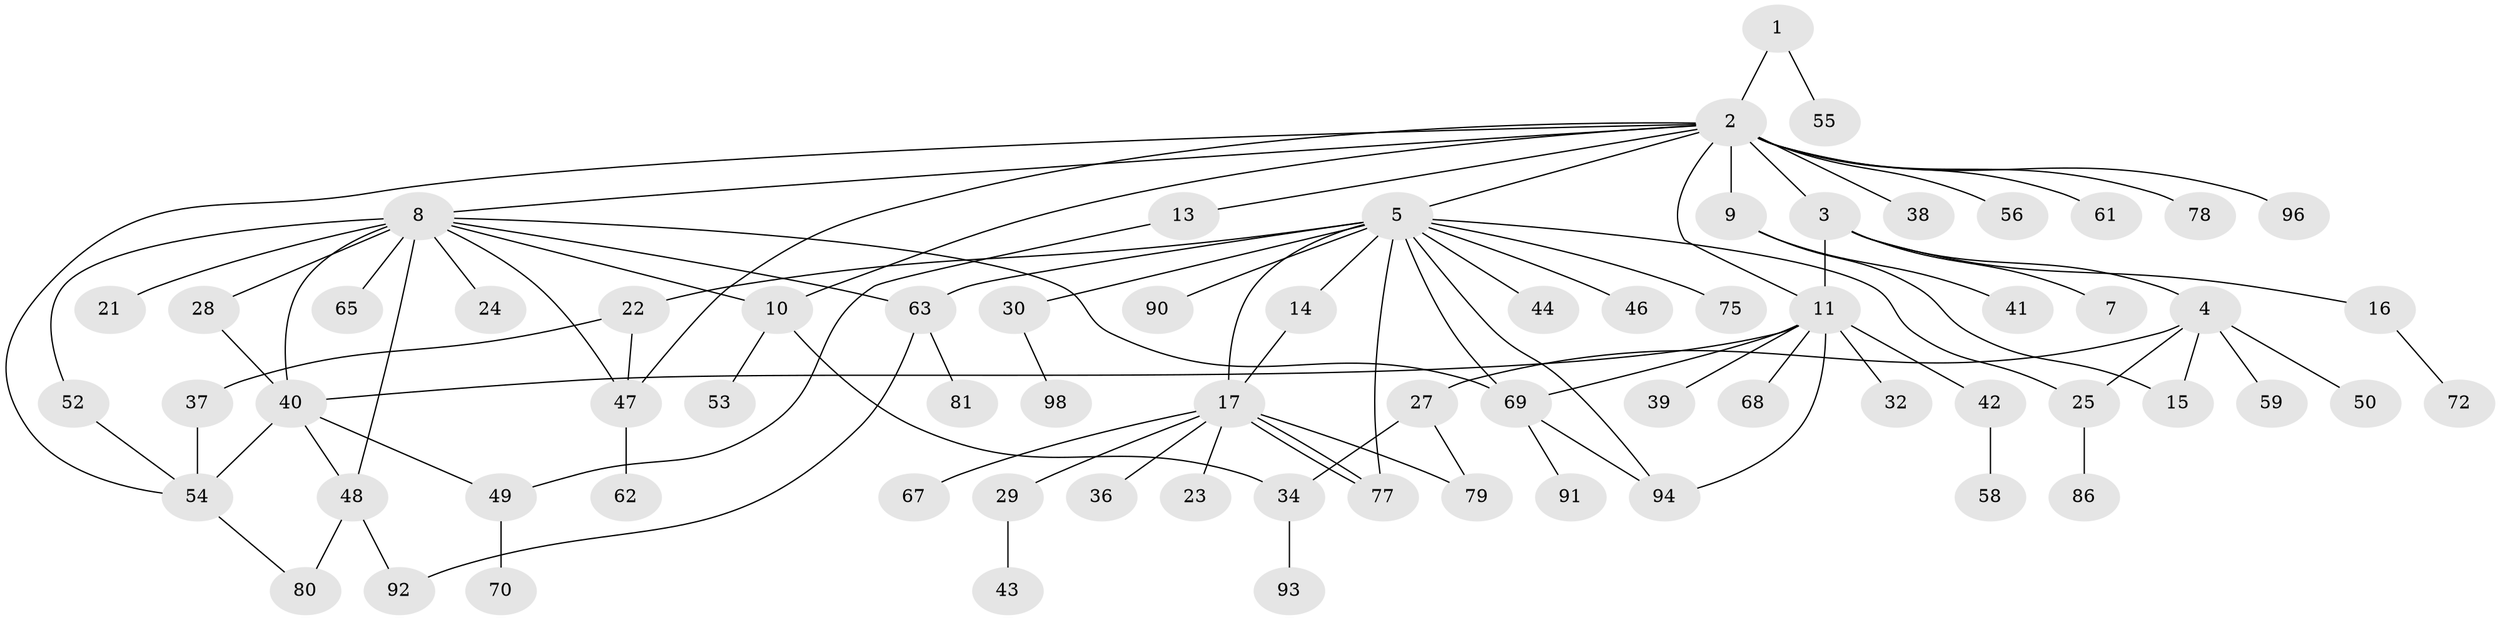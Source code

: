// original degree distribution, {2: 0.2, 14: 0.01, 6: 0.02, 5: 0.03, 15: 0.01, 3: 0.18, 1: 0.44, 11: 0.01, 4: 0.08, 8: 0.01, 7: 0.01}
// Generated by graph-tools (version 1.1) at 2025/11/02/21/25 10:11:09]
// undirected, 70 vertices, 94 edges
graph export_dot {
graph [start="1"]
  node [color=gray90,style=filled];
  1;
  2 [super="+20"];
  3 [super="+88"];
  4 [super="+6"];
  5 [super="+12"];
  7;
  8 [super="+73"];
  9 [super="+97"];
  10 [super="+35"];
  11 [super="+31"];
  13 [super="+18"];
  14;
  15 [super="+26"];
  16 [super="+19"];
  17 [super="+45"];
  21 [super="+76"];
  22 [super="+64"];
  23 [super="+60"];
  24;
  25 [super="+66"];
  27;
  28;
  29;
  30 [super="+33"];
  32;
  34 [super="+85"];
  36;
  37 [super="+74"];
  38;
  39;
  40 [super="+99"];
  41;
  42;
  43 [super="+84"];
  44;
  46;
  47 [super="+89"];
  48 [super="+71"];
  49 [super="+51"];
  50;
  52;
  53;
  54 [super="+82"];
  55 [super="+57"];
  56;
  58;
  59;
  61;
  62;
  63 [super="+87"];
  65;
  67;
  68;
  69 [super="+83"];
  70;
  72;
  75;
  77;
  78;
  79;
  80 [super="+95"];
  81;
  86;
  90;
  91;
  92 [super="+100"];
  93;
  94;
  96;
  98;
  1 -- 2;
  1 -- 55;
  2 -- 3 [weight=2];
  2 -- 5;
  2 -- 8;
  2 -- 9;
  2 -- 10;
  2 -- 11;
  2 -- 13;
  2 -- 54;
  2 -- 56;
  2 -- 61;
  2 -- 96;
  2 -- 38;
  2 -- 78;
  2 -- 47;
  3 -- 4;
  3 -- 7;
  3 -- 16;
  3 -- 11;
  4 -- 15;
  4 -- 50;
  4 -- 27;
  4 -- 59;
  4 -- 25;
  5 -- 14;
  5 -- 17;
  5 -- 22;
  5 -- 25;
  5 -- 30;
  5 -- 44;
  5 -- 46;
  5 -- 69;
  5 -- 75;
  5 -- 77;
  5 -- 90;
  5 -- 94;
  5 -- 63;
  8 -- 10;
  8 -- 21;
  8 -- 24;
  8 -- 28;
  8 -- 40 [weight=2];
  8 -- 48;
  8 -- 52;
  8 -- 63;
  8 -- 65;
  8 -- 47;
  8 -- 69;
  9 -- 15;
  9 -- 41;
  10 -- 34;
  10 -- 53;
  11 -- 39;
  11 -- 40;
  11 -- 68;
  11 -- 94;
  11 -- 32;
  11 -- 69;
  11 -- 42;
  13 -- 49;
  14 -- 17;
  16 -- 72;
  17 -- 23;
  17 -- 29;
  17 -- 36;
  17 -- 77;
  17 -- 77;
  17 -- 79;
  17 -- 67;
  22 -- 37;
  22 -- 47;
  25 -- 86;
  27 -- 79;
  27 -- 34;
  28 -- 40;
  29 -- 43;
  30 -- 98;
  34 -- 93;
  37 -- 54;
  40 -- 49;
  40 -- 54;
  40 -- 48;
  42 -- 58;
  47 -- 62;
  48 -- 80;
  48 -- 92;
  49 -- 70;
  52 -- 54;
  54 -- 80;
  63 -- 81;
  63 -- 92;
  69 -- 91;
  69 -- 94;
}
